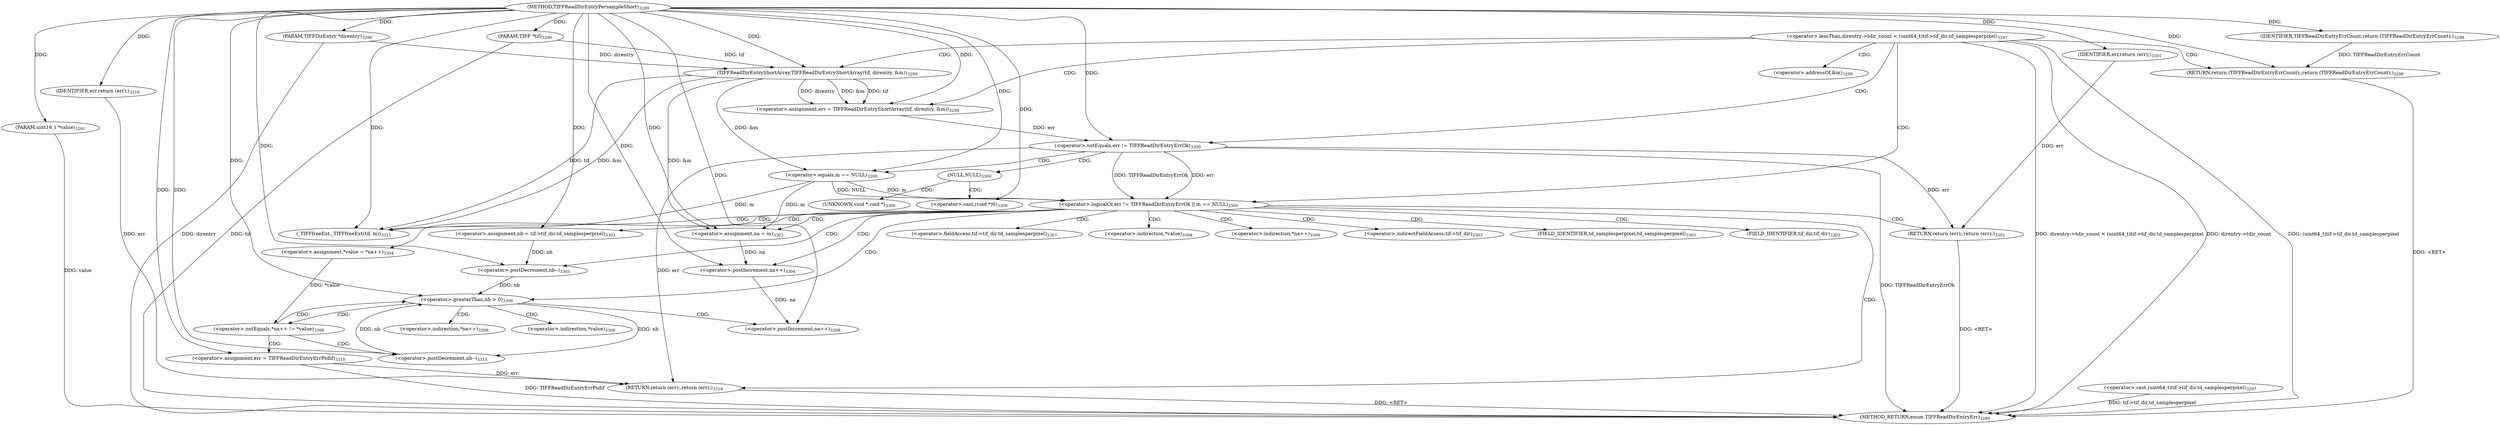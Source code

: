 digraph "TIFFReadDirEntryPersampleShort" {  
"86526" [label = <(METHOD,TIFFReadDirEntryPersampleShort)<SUB>3289</SUB>> ]
"86614" [label = <(METHOD_RETURN,enum TIFFReadDirEntryErr)<SUB>3289</SUB>> ]
"86527" [label = <(PARAM,TIFF *tif)<SUB>3290</SUB>> ]
"86528" [label = <(PARAM,TIFFDirEntry *direntry)<SUB>3290</SUB>> ]
"86529" [label = <(PARAM,uint16_t *value)<SUB>3291</SUB>> ]
"86550" [label = <(&lt;operator&gt;.assignment,err = TIFFReadDirEntryShortArray(tif, direntry, &amp;m))<SUB>3299</SUB>> ]
"86572" [label = <(&lt;operator&gt;.assignment,na = m)<SUB>3302</SUB>> ]
"86575" [label = <(&lt;operator&gt;.assignment,nb = tif-&gt;tif_dir.td_samplesperpixel)<SUB>3303</SUB>> ]
"86582" [label = <(&lt;operator&gt;.assignment,*value = *na++)<SUB>3304</SUB>> ]
"86588" [label = <(&lt;operator&gt;.postDecrement,nb--)<SUB>3305</SUB>> ]
"86609" [label = <(_TIFFfreeExt,_TIFFfreeExt(tif, m))<SUB>3315</SUB>> ]
"86612" [label = <(RETURN,return (err);,return (err);)<SUB>3316</SUB>> ]
"86536" [label = <(&lt;operator&gt;.lessThan,direntry-&gt;tdir_count &lt; (uint64_t)tif-&gt;tif_dir.td_samplesperpixel)<SUB>3297</SUB>> ]
"86558" [label = <(&lt;operator&gt;.logicalOr,err != TIFFReadDirEntryErrOk || m == NULL)<SUB>3300</SUB>> ]
"86591" [label = <(&lt;operator&gt;.greaterThan,nb &gt; 0)<SUB>3306</SUB>> ]
"86613" [label = <(IDENTIFIER,err,return (err);)<SUB>3316</SUB>> ]
"86548" [label = <(RETURN,return (TIFFReadDirEntryErrCount);,return (TIFFReadDirEntryErrCount);)<SUB>3298</SUB>> ]
"86552" [label = <(TIFFReadDirEntryShortArray,TIFFReadDirEntryShortArray(tif, direntry, &amp;m))<SUB>3299</SUB>> ]
"86570" [label = <(RETURN,return (err);,return (err);)<SUB>3301</SUB>> ]
"86607" [label = <(&lt;operator&gt;.postDecrement,nb--)<SUB>3313</SUB>> ]
"86540" [label = <(&lt;operator&gt;.cast,(uint64_t)tif-&gt;tif_dir.td_samplesperpixel)<SUB>3297</SUB>> ]
"86549" [label = <(IDENTIFIER,TIFFReadDirEntryErrCount,return (TIFFReadDirEntryErrCount);)<SUB>3298</SUB>> ]
"86559" [label = <(&lt;operator&gt;.notEquals,err != TIFFReadDirEntryErrOk)<SUB>3300</SUB>> ]
"86562" [label = <(&lt;operator&gt;.equals,m == NULL)<SUB>3300</SUB>> ]
"86571" [label = <(IDENTIFIER,err,return (err);)<SUB>3301</SUB>> ]
"86586" [label = <(&lt;operator&gt;.postIncrement,na++)<SUB>3304</SUB>> ]
"86596" [label = <(&lt;operator&gt;.notEquals,*na++ != *value)<SUB>3308</SUB>> ]
"86603" [label = <(&lt;operator&gt;.assignment,err = TIFFReadDirEntryErrPsdif)<SUB>3310</SUB>> ]
"86566" [label = <(&lt;operator&gt;.cast,(void *)0)<SUB>3300</SUB>> ]
"86598" [label = <(&lt;operator&gt;.postIncrement,na++)<SUB>3308</SUB>> ]
"86577" [label = <(&lt;operator&gt;.fieldAccess,tif-&gt;tif_dir.td_samplesperpixel)<SUB>3303</SUB>> ]
"86583" [label = <(&lt;operator&gt;.indirection,*value)<SUB>3304</SUB>> ]
"86585" [label = <(&lt;operator&gt;.indirection,*na++)<SUB>3304</SUB>> ]
"86555" [label = <(&lt;operator&gt;.addressOf,&amp;m)<SUB>3299</SUB>> ]
"86578" [label = <(&lt;operator&gt;.indirectFieldAccess,tif-&gt;tif_dir)<SUB>3303</SUB>> ]
"86581" [label = <(FIELD_IDENTIFIER,td_samplesperpixel,td_samplesperpixel)<SUB>3303</SUB>> ]
"86564" [label = <(NULL,NULL)<SUB>3300</SUB>> ]
"86580" [label = <(FIELD_IDENTIFIER,tif_dir,tif_dir)<SUB>3303</SUB>> ]
"86597" [label = <(&lt;operator&gt;.indirection,*na++)<SUB>3308</SUB>> ]
"86600" [label = <(&lt;operator&gt;.indirection,*value)<SUB>3308</SUB>> ]
"86567" [label = <(UNKNOWN,void *,void *)<SUB>3300</SUB>> ]
  "86612" -> "86614"  [ label = "DDG: &lt;RET&gt;"] 
  "86570" -> "86614"  [ label = "DDG: &lt;RET&gt;"] 
  "86548" -> "86614"  [ label = "DDG: &lt;RET&gt;"] 
  "86527" -> "86614"  [ label = "DDG: tif"] 
  "86528" -> "86614"  [ label = "DDG: direntry"] 
  "86529" -> "86614"  [ label = "DDG: value"] 
  "86536" -> "86614"  [ label = "DDG: direntry-&gt;tdir_count"] 
  "86540" -> "86614"  [ label = "DDG: tif-&gt;tif_dir.td_samplesperpixel"] 
  "86536" -> "86614"  [ label = "DDG: (uint64_t)tif-&gt;tif_dir.td_samplesperpixel"] 
  "86536" -> "86614"  [ label = "DDG: direntry-&gt;tdir_count &lt; (uint64_t)tif-&gt;tif_dir.td_samplesperpixel"] 
  "86603" -> "86614"  [ label = "DDG: TIFFReadDirEntryErrPsdif"] 
  "86559" -> "86614"  [ label = "DDG: TIFFReadDirEntryErrOk"] 
  "86526" -> "86527"  [ label = "DDG: "] 
  "86526" -> "86528"  [ label = "DDG: "] 
  "86526" -> "86529"  [ label = "DDG: "] 
  "86552" -> "86550"  [ label = "DDG: tif"] 
  "86552" -> "86550"  [ label = "DDG: direntry"] 
  "86552" -> "86550"  [ label = "DDG: &amp;m"] 
  "86552" -> "86572"  [ label = "DDG: &amp;m"] 
  "86562" -> "86572"  [ label = "DDG: m"] 
  "86526" -> "86572"  [ label = "DDG: "] 
  "86613" -> "86612"  [ label = "DDG: err"] 
  "86559" -> "86612"  [ label = "DDG: err"] 
  "86603" -> "86612"  [ label = "DDG: err"] 
  "86526" -> "86550"  [ label = "DDG: "] 
  "86526" -> "86575"  [ label = "DDG: "] 
  "86575" -> "86588"  [ label = "DDG: nb"] 
  "86526" -> "86588"  [ label = "DDG: "] 
  "86552" -> "86609"  [ label = "DDG: tif"] 
  "86526" -> "86609"  [ label = "DDG: "] 
  "86552" -> "86609"  [ label = "DDG: &amp;m"] 
  "86562" -> "86609"  [ label = "DDG: m"] 
  "86526" -> "86613"  [ label = "DDG: "] 
  "86549" -> "86548"  [ label = "DDG: TIFFReadDirEntryErrCount"] 
  "86526" -> "86548"  [ label = "DDG: "] 
  "86527" -> "86552"  [ label = "DDG: tif"] 
  "86526" -> "86552"  [ label = "DDG: "] 
  "86528" -> "86552"  [ label = "DDG: direntry"] 
  "86559" -> "86558"  [ label = "DDG: err"] 
  "86559" -> "86558"  [ label = "DDG: TIFFReadDirEntryErrOk"] 
  "86562" -> "86558"  [ label = "DDG: m"] 
  "86562" -> "86558"  [ label = "DDG: NULL"] 
  "86571" -> "86570"  [ label = "DDG: err"] 
  "86559" -> "86570"  [ label = "DDG: err"] 
  "86588" -> "86591"  [ label = "DDG: nb"] 
  "86607" -> "86591"  [ label = "DDG: nb"] 
  "86526" -> "86591"  [ label = "DDG: "] 
  "86526" -> "86549"  [ label = "DDG: "] 
  "86550" -> "86559"  [ label = "DDG: err"] 
  "86526" -> "86559"  [ label = "DDG: "] 
  "86552" -> "86562"  [ label = "DDG: &amp;m"] 
  "86526" -> "86562"  [ label = "DDG: "] 
  "86526" -> "86571"  [ label = "DDG: "] 
  "86572" -> "86586"  [ label = "DDG: na"] 
  "86526" -> "86586"  [ label = "DDG: "] 
  "86591" -> "86607"  [ label = "DDG: nb"] 
  "86526" -> "86607"  [ label = "DDG: "] 
  "86582" -> "86596"  [ label = "DDG: *value"] 
  "86526" -> "86603"  [ label = "DDG: "] 
  "86526" -> "86566"  [ label = "DDG: "] 
  "86586" -> "86598"  [ label = "DDG: na"] 
  "86526" -> "86598"  [ label = "DDG: "] 
  "86536" -> "86548"  [ label = "CDG: "] 
  "86536" -> "86559"  [ label = "CDG: "] 
  "86536" -> "86558"  [ label = "CDG: "] 
  "86536" -> "86552"  [ label = "CDG: "] 
  "86536" -> "86550"  [ label = "CDG: "] 
  "86536" -> "86555"  [ label = "CDG: "] 
  "86558" -> "86578"  [ label = "CDG: "] 
  "86558" -> "86570"  [ label = "CDG: "] 
  "86558" -> "86609"  [ label = "CDG: "] 
  "86558" -> "86581"  [ label = "CDG: "] 
  "86558" -> "86577"  [ label = "CDG: "] 
  "86558" -> "86582"  [ label = "CDG: "] 
  "86558" -> "86591"  [ label = "CDG: "] 
  "86558" -> "86586"  [ label = "CDG: "] 
  "86558" -> "86575"  [ label = "CDG: "] 
  "86558" -> "86583"  [ label = "CDG: "] 
  "86558" -> "86612"  [ label = "CDG: "] 
  "86558" -> "86580"  [ label = "CDG: "] 
  "86558" -> "86585"  [ label = "CDG: "] 
  "86558" -> "86588"  [ label = "CDG: "] 
  "86558" -> "86572"  [ label = "CDG: "] 
  "86591" -> "86600"  [ label = "CDG: "] 
  "86591" -> "86597"  [ label = "CDG: "] 
  "86591" -> "86598"  [ label = "CDG: "] 
  "86591" -> "86596"  [ label = "CDG: "] 
  "86559" -> "86562"  [ label = "CDG: "] 
  "86559" -> "86564"  [ label = "CDG: "] 
  "86564" -> "86566"  [ label = "CDG: "] 
  "86564" -> "86567"  [ label = "CDG: "] 
  "86596" -> "86603"  [ label = "CDG: "] 
  "86596" -> "86607"  [ label = "CDG: "] 
  "86596" -> "86591"  [ label = "CDG: "] 
}
